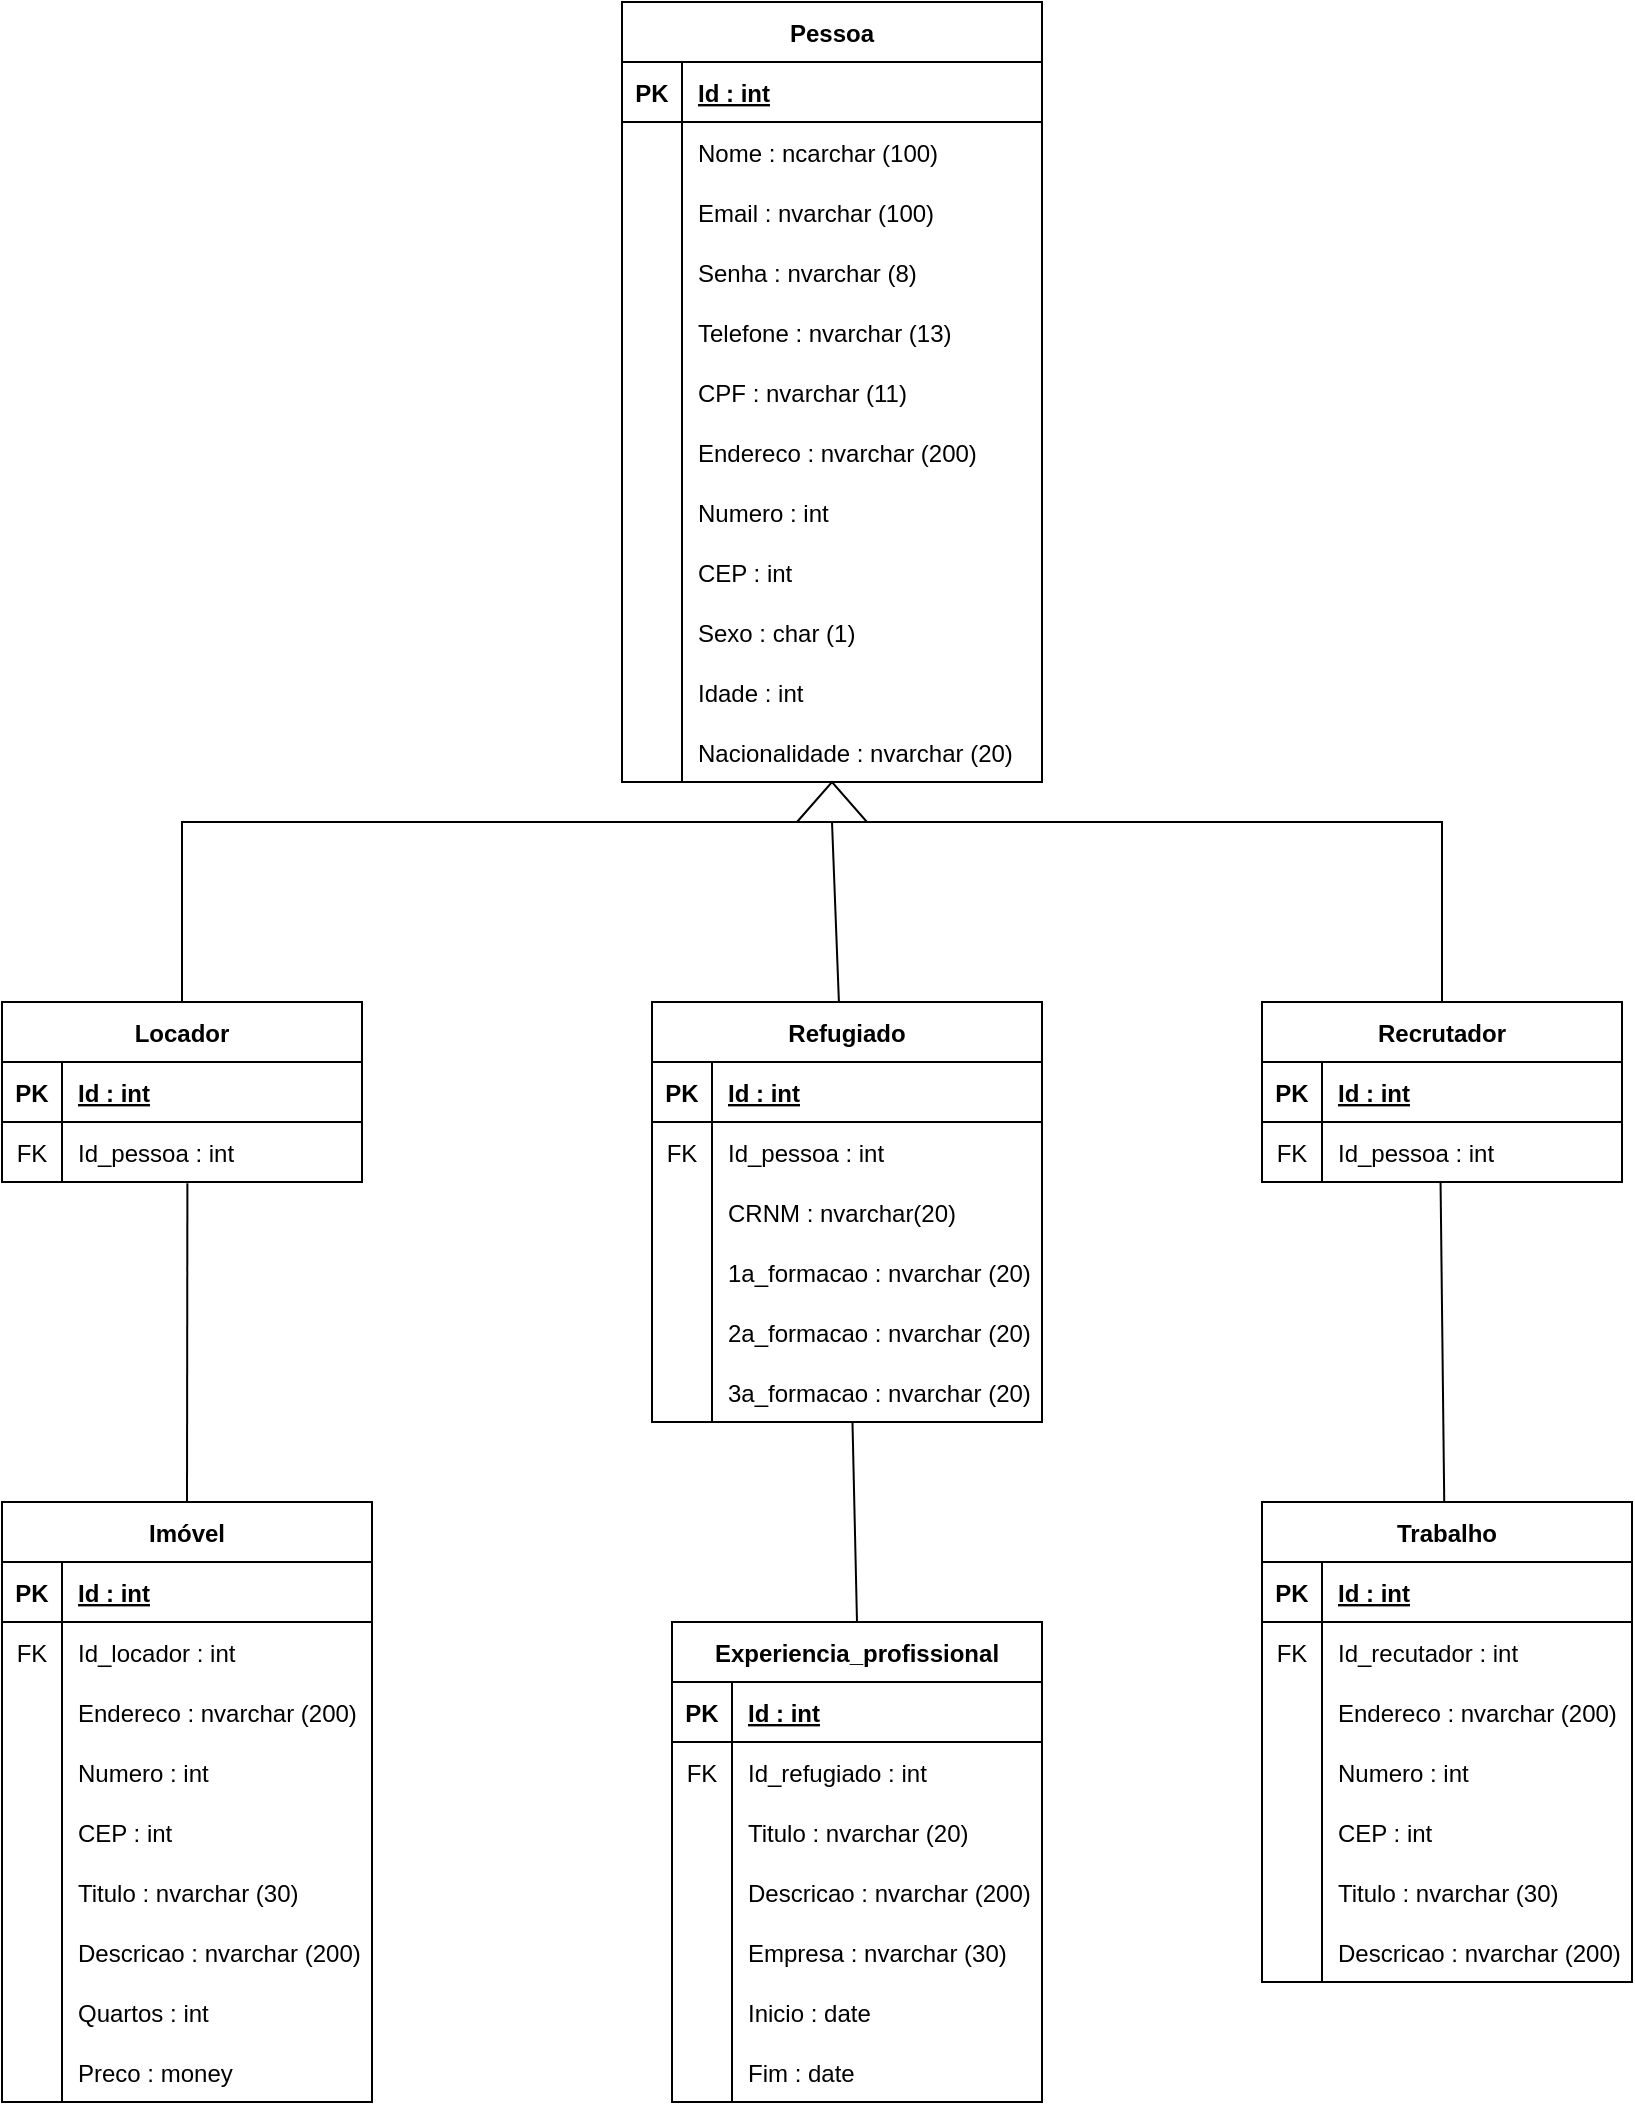 <mxfile version="16.1.0" type="device"><diagram id="6ja3_8jPi9rorqdOFqLu" name="Page-1"><mxGraphModel dx="2585" dy="1385" grid="1" gridSize="10" guides="1" tooltips="1" connect="1" arrows="1" fold="1" page="1" pageScale="1" pageWidth="827" pageHeight="1169" math="0" shadow="0"><root><mxCell id="0"/><mxCell id="1" parent="0"/><mxCell id="LcQDDERajKEorEQuHuJr-1" value="Pessoa" style="shape=table;startSize=30;container=1;collapsible=1;childLayout=tableLayout;fixedRows=1;rowLines=0;fontStyle=1;align=center;resizeLast=1;" parent="1" vertex="1"><mxGeometry x="320" y="30" width="210" height="390" as="geometry"/></mxCell><mxCell id="LcQDDERajKEorEQuHuJr-2" value="" style="shape=partialRectangle;collapsible=0;dropTarget=0;pointerEvents=0;fillColor=none;top=0;left=0;bottom=1;right=0;points=[[0,0.5],[1,0.5]];portConstraint=eastwest;" parent="LcQDDERajKEorEQuHuJr-1" vertex="1"><mxGeometry y="30" width="210" height="30" as="geometry"/></mxCell><mxCell id="LcQDDERajKEorEQuHuJr-3" value="PK" style="shape=partialRectangle;connectable=0;fillColor=none;top=0;left=0;bottom=0;right=0;fontStyle=1;overflow=hidden;" parent="LcQDDERajKEorEQuHuJr-2" vertex="1"><mxGeometry width="30" height="30" as="geometry"><mxRectangle width="30" height="30" as="alternateBounds"/></mxGeometry></mxCell><mxCell id="LcQDDERajKEorEQuHuJr-4" value="Id : int" style="shape=partialRectangle;connectable=0;fillColor=none;top=0;left=0;bottom=0;right=0;align=left;spacingLeft=6;fontStyle=5;overflow=hidden;" parent="LcQDDERajKEorEQuHuJr-2" vertex="1"><mxGeometry x="30" width="180" height="30" as="geometry"><mxRectangle width="180" height="30" as="alternateBounds"/></mxGeometry></mxCell><mxCell id="LcQDDERajKEorEQuHuJr-5" value="" style="shape=partialRectangle;collapsible=0;dropTarget=0;pointerEvents=0;fillColor=none;top=0;left=0;bottom=0;right=0;points=[[0,0.5],[1,0.5]];portConstraint=eastwest;" parent="LcQDDERajKEorEQuHuJr-1" vertex="1"><mxGeometry y="60" width="210" height="30" as="geometry"/></mxCell><mxCell id="LcQDDERajKEorEQuHuJr-6" value="" style="shape=partialRectangle;connectable=0;fillColor=none;top=0;left=0;bottom=0;right=0;editable=1;overflow=hidden;" parent="LcQDDERajKEorEQuHuJr-5" vertex="1"><mxGeometry width="30" height="30" as="geometry"><mxRectangle width="30" height="30" as="alternateBounds"/></mxGeometry></mxCell><mxCell id="LcQDDERajKEorEQuHuJr-7" value="Nome : ncarchar (100)" style="shape=partialRectangle;connectable=0;fillColor=none;top=0;left=0;bottom=0;right=0;align=left;spacingLeft=6;overflow=hidden;" parent="LcQDDERajKEorEQuHuJr-5" vertex="1"><mxGeometry x="30" width="180" height="30" as="geometry"><mxRectangle width="180" height="30" as="alternateBounds"/></mxGeometry></mxCell><mxCell id="LcQDDERajKEorEQuHuJr-8" value="" style="shape=partialRectangle;collapsible=0;dropTarget=0;pointerEvents=0;fillColor=none;top=0;left=0;bottom=0;right=0;points=[[0,0.5],[1,0.5]];portConstraint=eastwest;" parent="LcQDDERajKEorEQuHuJr-1" vertex="1"><mxGeometry y="90" width="210" height="30" as="geometry"/></mxCell><mxCell id="LcQDDERajKEorEQuHuJr-9" value="" style="shape=partialRectangle;connectable=0;fillColor=none;top=0;left=0;bottom=0;right=0;editable=1;overflow=hidden;" parent="LcQDDERajKEorEQuHuJr-8" vertex="1"><mxGeometry width="30" height="30" as="geometry"><mxRectangle width="30" height="30" as="alternateBounds"/></mxGeometry></mxCell><mxCell id="LcQDDERajKEorEQuHuJr-10" value="Email : nvarchar (100)" style="shape=partialRectangle;connectable=0;fillColor=none;top=0;left=0;bottom=0;right=0;align=left;spacingLeft=6;overflow=hidden;" parent="LcQDDERajKEorEQuHuJr-8" vertex="1"><mxGeometry x="30" width="180" height="30" as="geometry"><mxRectangle width="180" height="30" as="alternateBounds"/></mxGeometry></mxCell><mxCell id="LcQDDERajKEorEQuHuJr-36" style="shape=partialRectangle;collapsible=0;dropTarget=0;pointerEvents=0;fillColor=none;top=0;left=0;bottom=0;right=0;points=[[0,0.5],[1,0.5]];portConstraint=eastwest;" parent="LcQDDERajKEorEQuHuJr-1" vertex="1"><mxGeometry y="120" width="210" height="30" as="geometry"/></mxCell><mxCell id="LcQDDERajKEorEQuHuJr-37" style="shape=partialRectangle;connectable=0;fillColor=none;top=0;left=0;bottom=0;right=0;editable=1;overflow=hidden;" parent="LcQDDERajKEorEQuHuJr-36" vertex="1"><mxGeometry width="30" height="30" as="geometry"><mxRectangle width="30" height="30" as="alternateBounds"/></mxGeometry></mxCell><mxCell id="LcQDDERajKEorEQuHuJr-38" value="Senha : nvarchar (8)" style="shape=partialRectangle;connectable=0;fillColor=none;top=0;left=0;bottom=0;right=0;align=left;spacingLeft=6;overflow=hidden;" parent="LcQDDERajKEorEQuHuJr-36" vertex="1"><mxGeometry x="30" width="180" height="30" as="geometry"><mxRectangle width="180" height="30" as="alternateBounds"/></mxGeometry></mxCell><mxCell id="LcQDDERajKEorEQuHuJr-33" style="shape=partialRectangle;collapsible=0;dropTarget=0;pointerEvents=0;fillColor=none;top=0;left=0;bottom=0;right=0;points=[[0,0.5],[1,0.5]];portConstraint=eastwest;" parent="LcQDDERajKEorEQuHuJr-1" vertex="1"><mxGeometry y="150" width="210" height="30" as="geometry"/></mxCell><mxCell id="LcQDDERajKEorEQuHuJr-34" style="shape=partialRectangle;connectable=0;fillColor=none;top=0;left=0;bottom=0;right=0;editable=1;overflow=hidden;" parent="LcQDDERajKEorEQuHuJr-33" vertex="1"><mxGeometry width="30" height="30" as="geometry"><mxRectangle width="30" height="30" as="alternateBounds"/></mxGeometry></mxCell><mxCell id="LcQDDERajKEorEQuHuJr-35" value="Telefone : nvarchar (13)" style="shape=partialRectangle;connectable=0;fillColor=none;top=0;left=0;bottom=0;right=0;align=left;spacingLeft=6;overflow=hidden;" parent="LcQDDERajKEorEQuHuJr-33" vertex="1"><mxGeometry x="30" width="180" height="30" as="geometry"><mxRectangle width="180" height="30" as="alternateBounds"/></mxGeometry></mxCell><mxCell id="LcQDDERajKEorEQuHuJr-30" style="shape=partialRectangle;collapsible=0;dropTarget=0;pointerEvents=0;fillColor=none;top=0;left=0;bottom=0;right=0;points=[[0,0.5],[1,0.5]];portConstraint=eastwest;" parent="LcQDDERajKEorEQuHuJr-1" vertex="1"><mxGeometry y="180" width="210" height="30" as="geometry"/></mxCell><mxCell id="LcQDDERajKEorEQuHuJr-31" style="shape=partialRectangle;connectable=0;fillColor=none;top=0;left=0;bottom=0;right=0;editable=1;overflow=hidden;" parent="LcQDDERajKEorEQuHuJr-30" vertex="1"><mxGeometry width="30" height="30" as="geometry"><mxRectangle width="30" height="30" as="alternateBounds"/></mxGeometry></mxCell><mxCell id="LcQDDERajKEorEQuHuJr-32" value="CPF : nvarchar (11)" style="shape=partialRectangle;connectable=0;fillColor=none;top=0;left=0;bottom=0;right=0;align=left;spacingLeft=6;overflow=hidden;" parent="LcQDDERajKEorEQuHuJr-30" vertex="1"><mxGeometry x="30" width="180" height="30" as="geometry"><mxRectangle width="180" height="30" as="alternateBounds"/></mxGeometry></mxCell><mxCell id="LcQDDERajKEorEQuHuJr-27" style="shape=partialRectangle;collapsible=0;dropTarget=0;pointerEvents=0;fillColor=none;top=0;left=0;bottom=0;right=0;points=[[0,0.5],[1,0.5]];portConstraint=eastwest;" parent="LcQDDERajKEorEQuHuJr-1" vertex="1"><mxGeometry y="210" width="210" height="30" as="geometry"/></mxCell><mxCell id="LcQDDERajKEorEQuHuJr-28" style="shape=partialRectangle;connectable=0;fillColor=none;top=0;left=0;bottom=0;right=0;editable=1;overflow=hidden;" parent="LcQDDERajKEorEQuHuJr-27" vertex="1"><mxGeometry width="30" height="30" as="geometry"><mxRectangle width="30" height="30" as="alternateBounds"/></mxGeometry></mxCell><mxCell id="LcQDDERajKEorEQuHuJr-29" value="Endereco : nvarchar (200)" style="shape=partialRectangle;connectable=0;fillColor=none;top=0;left=0;bottom=0;right=0;align=left;spacingLeft=6;overflow=hidden;" parent="LcQDDERajKEorEQuHuJr-27" vertex="1"><mxGeometry x="30" width="180" height="30" as="geometry"><mxRectangle width="180" height="30" as="alternateBounds"/></mxGeometry></mxCell><mxCell id="LcQDDERajKEorEQuHuJr-24" style="shape=partialRectangle;collapsible=0;dropTarget=0;pointerEvents=0;fillColor=none;top=0;left=0;bottom=0;right=0;points=[[0,0.5],[1,0.5]];portConstraint=eastwest;" parent="LcQDDERajKEorEQuHuJr-1" vertex="1"><mxGeometry y="240" width="210" height="30" as="geometry"/></mxCell><mxCell id="LcQDDERajKEorEQuHuJr-25" style="shape=partialRectangle;connectable=0;fillColor=none;top=0;left=0;bottom=0;right=0;editable=1;overflow=hidden;" parent="LcQDDERajKEorEQuHuJr-24" vertex="1"><mxGeometry width="30" height="30" as="geometry"><mxRectangle width="30" height="30" as="alternateBounds"/></mxGeometry></mxCell><mxCell id="LcQDDERajKEorEQuHuJr-26" value="Numero : int" style="shape=partialRectangle;connectable=0;fillColor=none;top=0;left=0;bottom=0;right=0;align=left;spacingLeft=6;overflow=hidden;" parent="LcQDDERajKEorEQuHuJr-24" vertex="1"><mxGeometry x="30" width="180" height="30" as="geometry"><mxRectangle width="180" height="30" as="alternateBounds"/></mxGeometry></mxCell><mxCell id="LcQDDERajKEorEQuHuJr-21" style="shape=partialRectangle;collapsible=0;dropTarget=0;pointerEvents=0;fillColor=none;top=0;left=0;bottom=0;right=0;points=[[0,0.5],[1,0.5]];portConstraint=eastwest;" parent="LcQDDERajKEorEQuHuJr-1" vertex="1"><mxGeometry y="270" width="210" height="30" as="geometry"/></mxCell><mxCell id="LcQDDERajKEorEQuHuJr-22" style="shape=partialRectangle;connectable=0;fillColor=none;top=0;left=0;bottom=0;right=0;editable=1;overflow=hidden;" parent="LcQDDERajKEorEQuHuJr-21" vertex="1"><mxGeometry width="30" height="30" as="geometry"><mxRectangle width="30" height="30" as="alternateBounds"/></mxGeometry></mxCell><mxCell id="LcQDDERajKEorEQuHuJr-23" value="CEP : int" style="shape=partialRectangle;connectable=0;fillColor=none;top=0;left=0;bottom=0;right=0;align=left;spacingLeft=6;overflow=hidden;" parent="LcQDDERajKEorEQuHuJr-21" vertex="1"><mxGeometry x="30" width="180" height="30" as="geometry"><mxRectangle width="180" height="30" as="alternateBounds"/></mxGeometry></mxCell><mxCell id="LcQDDERajKEorEQuHuJr-18" style="shape=partialRectangle;collapsible=0;dropTarget=0;pointerEvents=0;fillColor=none;top=0;left=0;bottom=0;right=0;points=[[0,0.5],[1,0.5]];portConstraint=eastwest;" parent="LcQDDERajKEorEQuHuJr-1" vertex="1"><mxGeometry y="300" width="210" height="30" as="geometry"/></mxCell><mxCell id="LcQDDERajKEorEQuHuJr-19" style="shape=partialRectangle;connectable=0;fillColor=none;top=0;left=0;bottom=0;right=0;editable=1;overflow=hidden;" parent="LcQDDERajKEorEQuHuJr-18" vertex="1"><mxGeometry width="30" height="30" as="geometry"><mxRectangle width="30" height="30" as="alternateBounds"/></mxGeometry></mxCell><mxCell id="LcQDDERajKEorEQuHuJr-20" value="Sexo : char (1)" style="shape=partialRectangle;connectable=0;fillColor=none;top=0;left=0;bottom=0;right=0;align=left;spacingLeft=6;overflow=hidden;" parent="LcQDDERajKEorEQuHuJr-18" vertex="1"><mxGeometry x="30" width="180" height="30" as="geometry"><mxRectangle width="180" height="30" as="alternateBounds"/></mxGeometry></mxCell><mxCell id="LcQDDERajKEorEQuHuJr-15" style="shape=partialRectangle;collapsible=0;dropTarget=0;pointerEvents=0;fillColor=none;top=0;left=0;bottom=0;right=0;points=[[0,0.5],[1,0.5]];portConstraint=eastwest;" parent="LcQDDERajKEorEQuHuJr-1" vertex="1"><mxGeometry y="330" width="210" height="30" as="geometry"/></mxCell><mxCell id="LcQDDERajKEorEQuHuJr-16" style="shape=partialRectangle;connectable=0;fillColor=none;top=0;left=0;bottom=0;right=0;editable=1;overflow=hidden;" parent="LcQDDERajKEorEQuHuJr-15" vertex="1"><mxGeometry width="30" height="30" as="geometry"><mxRectangle width="30" height="30" as="alternateBounds"/></mxGeometry></mxCell><mxCell id="LcQDDERajKEorEQuHuJr-17" value="Idade : int" style="shape=partialRectangle;connectable=0;fillColor=none;top=0;left=0;bottom=0;right=0;align=left;spacingLeft=6;overflow=hidden;" parent="LcQDDERajKEorEQuHuJr-15" vertex="1"><mxGeometry x="30" width="180" height="30" as="geometry"><mxRectangle width="180" height="30" as="alternateBounds"/></mxGeometry></mxCell><mxCell id="LcQDDERajKEorEQuHuJr-11" value="" style="shape=partialRectangle;collapsible=0;dropTarget=0;pointerEvents=0;fillColor=none;top=0;left=0;bottom=0;right=0;points=[[0,0.5],[1,0.5]];portConstraint=eastwest;" parent="LcQDDERajKEorEQuHuJr-1" vertex="1"><mxGeometry y="360" width="210" height="30" as="geometry"/></mxCell><mxCell id="LcQDDERajKEorEQuHuJr-12" value="" style="shape=partialRectangle;connectable=0;fillColor=none;top=0;left=0;bottom=0;right=0;editable=1;overflow=hidden;" parent="LcQDDERajKEorEQuHuJr-11" vertex="1"><mxGeometry width="30" height="30" as="geometry"><mxRectangle width="30" height="30" as="alternateBounds"/></mxGeometry></mxCell><mxCell id="LcQDDERajKEorEQuHuJr-13" value="Nacionalidade : nvarchar (20)" style="shape=partialRectangle;connectable=0;fillColor=none;top=0;left=0;bottom=0;right=0;align=left;spacingLeft=6;overflow=hidden;" parent="LcQDDERajKEorEQuHuJr-11" vertex="1"><mxGeometry x="30" width="180" height="30" as="geometry"><mxRectangle width="180" height="30" as="alternateBounds"/></mxGeometry></mxCell><mxCell id="JOnHSxqGaXi4EdlFDzwM-1" value="Refugiado" style="shape=table;startSize=30;container=1;collapsible=1;childLayout=tableLayout;fixedRows=1;rowLines=0;fontStyle=1;align=center;resizeLast=1;" vertex="1" parent="1"><mxGeometry x="335" y="530" width="195" height="210" as="geometry"/></mxCell><mxCell id="JOnHSxqGaXi4EdlFDzwM-2" value="" style="shape=partialRectangle;collapsible=0;dropTarget=0;pointerEvents=0;fillColor=none;top=0;left=0;bottom=1;right=0;points=[[0,0.5],[1,0.5]];portConstraint=eastwest;" vertex="1" parent="JOnHSxqGaXi4EdlFDzwM-1"><mxGeometry y="30" width="195" height="30" as="geometry"/></mxCell><mxCell id="JOnHSxqGaXi4EdlFDzwM-3" value="PK" style="shape=partialRectangle;connectable=0;fillColor=none;top=0;left=0;bottom=0;right=0;fontStyle=1;overflow=hidden;" vertex="1" parent="JOnHSxqGaXi4EdlFDzwM-2"><mxGeometry width="30" height="30" as="geometry"><mxRectangle width="30" height="30" as="alternateBounds"/></mxGeometry></mxCell><mxCell id="JOnHSxqGaXi4EdlFDzwM-4" value="Id : int" style="shape=partialRectangle;connectable=0;fillColor=none;top=0;left=0;bottom=0;right=0;align=left;spacingLeft=6;fontStyle=5;overflow=hidden;" vertex="1" parent="JOnHSxqGaXi4EdlFDzwM-2"><mxGeometry x="30" width="165" height="30" as="geometry"><mxRectangle width="165" height="30" as="alternateBounds"/></mxGeometry></mxCell><mxCell id="JOnHSxqGaXi4EdlFDzwM-5" value="" style="shape=partialRectangle;collapsible=0;dropTarget=0;pointerEvents=0;fillColor=none;top=0;left=0;bottom=0;right=0;points=[[0,0.5],[1,0.5]];portConstraint=eastwest;" vertex="1" parent="JOnHSxqGaXi4EdlFDzwM-1"><mxGeometry y="60" width="195" height="30" as="geometry"/></mxCell><mxCell id="JOnHSxqGaXi4EdlFDzwM-6" value="FK" style="shape=partialRectangle;connectable=0;fillColor=none;top=0;left=0;bottom=0;right=0;editable=1;overflow=hidden;" vertex="1" parent="JOnHSxqGaXi4EdlFDzwM-5"><mxGeometry width="30" height="30" as="geometry"><mxRectangle width="30" height="30" as="alternateBounds"/></mxGeometry></mxCell><mxCell id="JOnHSxqGaXi4EdlFDzwM-7" value="Id_pessoa : int" style="shape=partialRectangle;connectable=0;fillColor=none;top=0;left=0;bottom=0;right=0;align=left;spacingLeft=6;overflow=hidden;" vertex="1" parent="JOnHSxqGaXi4EdlFDzwM-5"><mxGeometry x="30" width="165" height="30" as="geometry"><mxRectangle width="165" height="30" as="alternateBounds"/></mxGeometry></mxCell><mxCell id="JOnHSxqGaXi4EdlFDzwM-8" value="" style="shape=partialRectangle;collapsible=0;dropTarget=0;pointerEvents=0;fillColor=none;top=0;left=0;bottom=0;right=0;points=[[0,0.5],[1,0.5]];portConstraint=eastwest;" vertex="1" parent="JOnHSxqGaXi4EdlFDzwM-1"><mxGeometry y="90" width="195" height="30" as="geometry"/></mxCell><mxCell id="JOnHSxqGaXi4EdlFDzwM-9" value="" style="shape=partialRectangle;connectable=0;fillColor=none;top=0;left=0;bottom=0;right=0;editable=1;overflow=hidden;" vertex="1" parent="JOnHSxqGaXi4EdlFDzwM-8"><mxGeometry width="30" height="30" as="geometry"><mxRectangle width="30" height="30" as="alternateBounds"/></mxGeometry></mxCell><mxCell id="JOnHSxqGaXi4EdlFDzwM-10" value="CRNM : nvarchar(20)" style="shape=partialRectangle;connectable=0;fillColor=none;top=0;left=0;bottom=0;right=0;align=left;spacingLeft=6;overflow=hidden;" vertex="1" parent="JOnHSxqGaXi4EdlFDzwM-8"><mxGeometry x="30" width="165" height="30" as="geometry"><mxRectangle width="165" height="30" as="alternateBounds"/></mxGeometry></mxCell><mxCell id="JOnHSxqGaXi4EdlFDzwM-141" style="shape=partialRectangle;collapsible=0;dropTarget=0;pointerEvents=0;fillColor=none;top=0;left=0;bottom=0;right=0;points=[[0,0.5],[1,0.5]];portConstraint=eastwest;" vertex="1" parent="JOnHSxqGaXi4EdlFDzwM-1"><mxGeometry y="120" width="195" height="30" as="geometry"/></mxCell><mxCell id="JOnHSxqGaXi4EdlFDzwM-142" style="shape=partialRectangle;connectable=0;fillColor=none;top=0;left=0;bottom=0;right=0;editable=1;overflow=hidden;" vertex="1" parent="JOnHSxqGaXi4EdlFDzwM-141"><mxGeometry width="30" height="30" as="geometry"><mxRectangle width="30" height="30" as="alternateBounds"/></mxGeometry></mxCell><mxCell id="JOnHSxqGaXi4EdlFDzwM-143" value="1a_formacao : nvarchar (20)" style="shape=partialRectangle;connectable=0;fillColor=none;top=0;left=0;bottom=0;right=0;align=left;spacingLeft=6;overflow=hidden;" vertex="1" parent="JOnHSxqGaXi4EdlFDzwM-141"><mxGeometry x="30" width="165" height="30" as="geometry"><mxRectangle width="165" height="30" as="alternateBounds"/></mxGeometry></mxCell><mxCell id="JOnHSxqGaXi4EdlFDzwM-144" style="shape=partialRectangle;collapsible=0;dropTarget=0;pointerEvents=0;fillColor=none;top=0;left=0;bottom=0;right=0;points=[[0,0.5],[1,0.5]];portConstraint=eastwest;" vertex="1" parent="JOnHSxqGaXi4EdlFDzwM-1"><mxGeometry y="150" width="195" height="30" as="geometry"/></mxCell><mxCell id="JOnHSxqGaXi4EdlFDzwM-145" style="shape=partialRectangle;connectable=0;fillColor=none;top=0;left=0;bottom=0;right=0;editable=1;overflow=hidden;" vertex="1" parent="JOnHSxqGaXi4EdlFDzwM-144"><mxGeometry width="30" height="30" as="geometry"><mxRectangle width="30" height="30" as="alternateBounds"/></mxGeometry></mxCell><mxCell id="JOnHSxqGaXi4EdlFDzwM-146" value="2a_formacao : nvarchar (20)" style="shape=partialRectangle;connectable=0;fillColor=none;top=0;left=0;bottom=0;right=0;align=left;spacingLeft=6;overflow=hidden;" vertex="1" parent="JOnHSxqGaXi4EdlFDzwM-144"><mxGeometry x="30" width="165" height="30" as="geometry"><mxRectangle width="165" height="30" as="alternateBounds"/></mxGeometry></mxCell><mxCell id="JOnHSxqGaXi4EdlFDzwM-147" style="shape=partialRectangle;collapsible=0;dropTarget=0;pointerEvents=0;fillColor=none;top=0;left=0;bottom=0;right=0;points=[[0,0.5],[1,0.5]];portConstraint=eastwest;" vertex="1" parent="JOnHSxqGaXi4EdlFDzwM-1"><mxGeometry y="180" width="195" height="30" as="geometry"/></mxCell><mxCell id="JOnHSxqGaXi4EdlFDzwM-148" style="shape=partialRectangle;connectable=0;fillColor=none;top=0;left=0;bottom=0;right=0;editable=1;overflow=hidden;" vertex="1" parent="JOnHSxqGaXi4EdlFDzwM-147"><mxGeometry width="30" height="30" as="geometry"><mxRectangle width="30" height="30" as="alternateBounds"/></mxGeometry></mxCell><mxCell id="JOnHSxqGaXi4EdlFDzwM-149" value="3a_formacao : nvarchar (20)" style="shape=partialRectangle;connectable=0;fillColor=none;top=0;left=0;bottom=0;right=0;align=left;spacingLeft=6;overflow=hidden;" vertex="1" parent="JOnHSxqGaXi4EdlFDzwM-147"><mxGeometry x="30" width="165" height="30" as="geometry"><mxRectangle width="165" height="30" as="alternateBounds"/></mxGeometry></mxCell><mxCell id="JOnHSxqGaXi4EdlFDzwM-34" value="Locador" style="shape=table;startSize=30;container=1;collapsible=1;childLayout=tableLayout;fixedRows=1;rowLines=0;fontStyle=1;align=center;resizeLast=1;" vertex="1" parent="1"><mxGeometry x="10" y="530" width="180" height="90" as="geometry"/></mxCell><mxCell id="JOnHSxqGaXi4EdlFDzwM-35" value="" style="shape=partialRectangle;collapsible=0;dropTarget=0;pointerEvents=0;fillColor=none;top=0;left=0;bottom=1;right=0;points=[[0,0.5],[1,0.5]];portConstraint=eastwest;" vertex="1" parent="JOnHSxqGaXi4EdlFDzwM-34"><mxGeometry y="30" width="180" height="30" as="geometry"/></mxCell><mxCell id="JOnHSxqGaXi4EdlFDzwM-36" value="PK" style="shape=partialRectangle;connectable=0;fillColor=none;top=0;left=0;bottom=0;right=0;fontStyle=1;overflow=hidden;" vertex="1" parent="JOnHSxqGaXi4EdlFDzwM-35"><mxGeometry width="30" height="30" as="geometry"><mxRectangle width="30" height="30" as="alternateBounds"/></mxGeometry></mxCell><mxCell id="JOnHSxqGaXi4EdlFDzwM-37" value="Id : int" style="shape=partialRectangle;connectable=0;fillColor=none;top=0;left=0;bottom=0;right=0;align=left;spacingLeft=6;fontStyle=5;overflow=hidden;" vertex="1" parent="JOnHSxqGaXi4EdlFDzwM-35"><mxGeometry x="30" width="150" height="30" as="geometry"><mxRectangle width="150" height="30" as="alternateBounds"/></mxGeometry></mxCell><mxCell id="JOnHSxqGaXi4EdlFDzwM-38" value="" style="shape=partialRectangle;collapsible=0;dropTarget=0;pointerEvents=0;fillColor=none;top=0;left=0;bottom=0;right=0;points=[[0,0.5],[1,0.5]];portConstraint=eastwest;" vertex="1" parent="JOnHSxqGaXi4EdlFDzwM-34"><mxGeometry y="60" width="180" height="30" as="geometry"/></mxCell><mxCell id="JOnHSxqGaXi4EdlFDzwM-39" value="FK" style="shape=partialRectangle;connectable=0;fillColor=none;top=0;left=0;bottom=0;right=0;editable=1;overflow=hidden;" vertex="1" parent="JOnHSxqGaXi4EdlFDzwM-38"><mxGeometry width="30" height="30" as="geometry"><mxRectangle width="30" height="30" as="alternateBounds"/></mxGeometry></mxCell><mxCell id="JOnHSxqGaXi4EdlFDzwM-40" value="Id_pessoa : int" style="shape=partialRectangle;connectable=0;fillColor=none;top=0;left=0;bottom=0;right=0;align=left;spacingLeft=6;overflow=hidden;" vertex="1" parent="JOnHSxqGaXi4EdlFDzwM-38"><mxGeometry x="30" width="150" height="30" as="geometry"><mxRectangle width="150" height="30" as="alternateBounds"/></mxGeometry></mxCell><mxCell id="JOnHSxqGaXi4EdlFDzwM-44" value="Recrutador" style="shape=table;startSize=30;container=1;collapsible=1;childLayout=tableLayout;fixedRows=1;rowLines=0;fontStyle=1;align=center;resizeLast=1;" vertex="1" parent="1"><mxGeometry x="640" y="530" width="180" height="90" as="geometry"/></mxCell><mxCell id="JOnHSxqGaXi4EdlFDzwM-45" value="" style="shape=partialRectangle;collapsible=0;dropTarget=0;pointerEvents=0;fillColor=none;top=0;left=0;bottom=1;right=0;points=[[0,0.5],[1,0.5]];portConstraint=eastwest;" vertex="1" parent="JOnHSxqGaXi4EdlFDzwM-44"><mxGeometry y="30" width="180" height="30" as="geometry"/></mxCell><mxCell id="JOnHSxqGaXi4EdlFDzwM-46" value="PK" style="shape=partialRectangle;connectable=0;fillColor=none;top=0;left=0;bottom=0;right=0;fontStyle=1;overflow=hidden;" vertex="1" parent="JOnHSxqGaXi4EdlFDzwM-45"><mxGeometry width="30" height="30" as="geometry"><mxRectangle width="30" height="30" as="alternateBounds"/></mxGeometry></mxCell><mxCell id="JOnHSxqGaXi4EdlFDzwM-47" value="Id : int" style="shape=partialRectangle;connectable=0;fillColor=none;top=0;left=0;bottom=0;right=0;align=left;spacingLeft=6;fontStyle=5;overflow=hidden;" vertex="1" parent="JOnHSxqGaXi4EdlFDzwM-45"><mxGeometry x="30" width="150" height="30" as="geometry"><mxRectangle width="150" height="30" as="alternateBounds"/></mxGeometry></mxCell><mxCell id="JOnHSxqGaXi4EdlFDzwM-48" value="" style="shape=partialRectangle;collapsible=0;dropTarget=0;pointerEvents=0;fillColor=none;top=0;left=0;bottom=0;right=0;points=[[0,0.5],[1,0.5]];portConstraint=eastwest;" vertex="1" parent="JOnHSxqGaXi4EdlFDzwM-44"><mxGeometry y="60" width="180" height="30" as="geometry"/></mxCell><mxCell id="JOnHSxqGaXi4EdlFDzwM-49" value="FK" style="shape=partialRectangle;connectable=0;fillColor=none;top=0;left=0;bottom=0;right=0;editable=1;overflow=hidden;" vertex="1" parent="JOnHSxqGaXi4EdlFDzwM-48"><mxGeometry width="30" height="30" as="geometry"><mxRectangle width="30" height="30" as="alternateBounds"/></mxGeometry></mxCell><mxCell id="JOnHSxqGaXi4EdlFDzwM-50" value="Id_pessoa : int" style="shape=partialRectangle;connectable=0;fillColor=none;top=0;left=0;bottom=0;right=0;align=left;spacingLeft=6;overflow=hidden;" vertex="1" parent="JOnHSxqGaXi4EdlFDzwM-48"><mxGeometry x="30" width="150" height="30" as="geometry"><mxRectangle width="150" height="30" as="alternateBounds"/></mxGeometry></mxCell><mxCell id="JOnHSxqGaXi4EdlFDzwM-54" value="Trabalho" style="shape=table;startSize=30;container=1;collapsible=1;childLayout=tableLayout;fixedRows=1;rowLines=0;fontStyle=1;align=center;resizeLast=1;" vertex="1" parent="1"><mxGeometry x="640" y="780" width="185" height="240" as="geometry"/></mxCell><mxCell id="JOnHSxqGaXi4EdlFDzwM-55" value="" style="shape=partialRectangle;collapsible=0;dropTarget=0;pointerEvents=0;fillColor=none;top=0;left=0;bottom=1;right=0;points=[[0,0.5],[1,0.5]];portConstraint=eastwest;" vertex="1" parent="JOnHSxqGaXi4EdlFDzwM-54"><mxGeometry y="30" width="185" height="30" as="geometry"/></mxCell><mxCell id="JOnHSxqGaXi4EdlFDzwM-56" value="PK" style="shape=partialRectangle;connectable=0;fillColor=none;top=0;left=0;bottom=0;right=0;fontStyle=1;overflow=hidden;" vertex="1" parent="JOnHSxqGaXi4EdlFDzwM-55"><mxGeometry width="30" height="30" as="geometry"><mxRectangle width="30" height="30" as="alternateBounds"/></mxGeometry></mxCell><mxCell id="JOnHSxqGaXi4EdlFDzwM-57" value="Id : int" style="shape=partialRectangle;connectable=0;fillColor=none;top=0;left=0;bottom=0;right=0;align=left;spacingLeft=6;fontStyle=5;overflow=hidden;" vertex="1" parent="JOnHSxqGaXi4EdlFDzwM-55"><mxGeometry x="30" width="155" height="30" as="geometry"><mxRectangle width="155" height="30" as="alternateBounds"/></mxGeometry></mxCell><mxCell id="JOnHSxqGaXi4EdlFDzwM-58" value="" style="shape=partialRectangle;collapsible=0;dropTarget=0;pointerEvents=0;fillColor=none;top=0;left=0;bottom=0;right=0;points=[[0,0.5],[1,0.5]];portConstraint=eastwest;" vertex="1" parent="JOnHSxqGaXi4EdlFDzwM-54"><mxGeometry y="60" width="185" height="30" as="geometry"/></mxCell><mxCell id="JOnHSxqGaXi4EdlFDzwM-59" value="FK" style="shape=partialRectangle;connectable=0;fillColor=none;top=0;left=0;bottom=0;right=0;editable=1;overflow=hidden;" vertex="1" parent="JOnHSxqGaXi4EdlFDzwM-58"><mxGeometry width="30" height="30" as="geometry"><mxRectangle width="30" height="30" as="alternateBounds"/></mxGeometry></mxCell><mxCell id="JOnHSxqGaXi4EdlFDzwM-60" value="Id_recutador : int" style="shape=partialRectangle;connectable=0;fillColor=none;top=0;left=0;bottom=0;right=0;align=left;spacingLeft=6;overflow=hidden;" vertex="1" parent="JOnHSxqGaXi4EdlFDzwM-58"><mxGeometry x="30" width="155" height="30" as="geometry"><mxRectangle width="155" height="30" as="alternateBounds"/></mxGeometry></mxCell><mxCell id="JOnHSxqGaXi4EdlFDzwM-61" value="" style="shape=partialRectangle;collapsible=0;dropTarget=0;pointerEvents=0;fillColor=none;top=0;left=0;bottom=0;right=0;points=[[0,0.5],[1,0.5]];portConstraint=eastwest;" vertex="1" parent="JOnHSxqGaXi4EdlFDzwM-54"><mxGeometry y="90" width="185" height="30" as="geometry"/></mxCell><mxCell id="JOnHSxqGaXi4EdlFDzwM-62" value="" style="shape=partialRectangle;connectable=0;fillColor=none;top=0;left=0;bottom=0;right=0;editable=1;overflow=hidden;" vertex="1" parent="JOnHSxqGaXi4EdlFDzwM-61"><mxGeometry width="30" height="30" as="geometry"><mxRectangle width="30" height="30" as="alternateBounds"/></mxGeometry></mxCell><mxCell id="JOnHSxqGaXi4EdlFDzwM-63" value="Endereco : nvarchar (200) " style="shape=partialRectangle;connectable=0;fillColor=none;top=0;left=0;bottom=0;right=0;align=left;spacingLeft=6;overflow=hidden;" vertex="1" parent="JOnHSxqGaXi4EdlFDzwM-61"><mxGeometry x="30" width="155" height="30" as="geometry"><mxRectangle width="155" height="30" as="alternateBounds"/></mxGeometry></mxCell><mxCell id="JOnHSxqGaXi4EdlFDzwM-64" style="shape=partialRectangle;collapsible=0;dropTarget=0;pointerEvents=0;fillColor=none;top=0;left=0;bottom=0;right=0;points=[[0,0.5],[1,0.5]];portConstraint=eastwest;" vertex="1" parent="JOnHSxqGaXi4EdlFDzwM-54"><mxGeometry y="120" width="185" height="30" as="geometry"/></mxCell><mxCell id="JOnHSxqGaXi4EdlFDzwM-65" style="shape=partialRectangle;connectable=0;fillColor=none;top=0;left=0;bottom=0;right=0;editable=1;overflow=hidden;" vertex="1" parent="JOnHSxqGaXi4EdlFDzwM-64"><mxGeometry width="30" height="30" as="geometry"><mxRectangle width="30" height="30" as="alternateBounds"/></mxGeometry></mxCell><mxCell id="JOnHSxqGaXi4EdlFDzwM-66" value="Numero : int" style="shape=partialRectangle;connectable=0;fillColor=none;top=0;left=0;bottom=0;right=0;align=left;spacingLeft=6;overflow=hidden;" vertex="1" parent="JOnHSxqGaXi4EdlFDzwM-64"><mxGeometry x="30" width="155" height="30" as="geometry"><mxRectangle width="155" height="30" as="alternateBounds"/></mxGeometry></mxCell><mxCell id="JOnHSxqGaXi4EdlFDzwM-67" style="shape=partialRectangle;collapsible=0;dropTarget=0;pointerEvents=0;fillColor=none;top=0;left=0;bottom=0;right=0;points=[[0,0.5],[1,0.5]];portConstraint=eastwest;" vertex="1" parent="JOnHSxqGaXi4EdlFDzwM-54"><mxGeometry y="150" width="185" height="30" as="geometry"/></mxCell><mxCell id="JOnHSxqGaXi4EdlFDzwM-68" style="shape=partialRectangle;connectable=0;fillColor=none;top=0;left=0;bottom=0;right=0;editable=1;overflow=hidden;" vertex="1" parent="JOnHSxqGaXi4EdlFDzwM-67"><mxGeometry width="30" height="30" as="geometry"><mxRectangle width="30" height="30" as="alternateBounds"/></mxGeometry></mxCell><mxCell id="JOnHSxqGaXi4EdlFDzwM-69" value="CEP : int" style="shape=partialRectangle;connectable=0;fillColor=none;top=0;left=0;bottom=0;right=0;align=left;spacingLeft=6;overflow=hidden;" vertex="1" parent="JOnHSxqGaXi4EdlFDzwM-67"><mxGeometry x="30" width="155" height="30" as="geometry"><mxRectangle width="155" height="30" as="alternateBounds"/></mxGeometry></mxCell><mxCell id="JOnHSxqGaXi4EdlFDzwM-70" style="shape=partialRectangle;collapsible=0;dropTarget=0;pointerEvents=0;fillColor=none;top=0;left=0;bottom=0;right=0;points=[[0,0.5],[1,0.5]];portConstraint=eastwest;" vertex="1" parent="JOnHSxqGaXi4EdlFDzwM-54"><mxGeometry y="180" width="185" height="30" as="geometry"/></mxCell><mxCell id="JOnHSxqGaXi4EdlFDzwM-71" style="shape=partialRectangle;connectable=0;fillColor=none;top=0;left=0;bottom=0;right=0;editable=1;overflow=hidden;" vertex="1" parent="JOnHSxqGaXi4EdlFDzwM-70"><mxGeometry width="30" height="30" as="geometry"><mxRectangle width="30" height="30" as="alternateBounds"/></mxGeometry></mxCell><mxCell id="JOnHSxqGaXi4EdlFDzwM-72" value="Titulo : nvarchar (30)" style="shape=partialRectangle;connectable=0;fillColor=none;top=0;left=0;bottom=0;right=0;align=left;spacingLeft=6;overflow=hidden;" vertex="1" parent="JOnHSxqGaXi4EdlFDzwM-70"><mxGeometry x="30" width="155" height="30" as="geometry"><mxRectangle width="155" height="30" as="alternateBounds"/></mxGeometry></mxCell><mxCell id="JOnHSxqGaXi4EdlFDzwM-76" style="shape=partialRectangle;collapsible=0;dropTarget=0;pointerEvents=0;fillColor=none;top=0;left=0;bottom=0;right=0;points=[[0,0.5],[1,0.5]];portConstraint=eastwest;" vertex="1" parent="JOnHSxqGaXi4EdlFDzwM-54"><mxGeometry y="210" width="185" height="30" as="geometry"/></mxCell><mxCell id="JOnHSxqGaXi4EdlFDzwM-77" style="shape=partialRectangle;connectable=0;fillColor=none;top=0;left=0;bottom=0;right=0;editable=1;overflow=hidden;" vertex="1" parent="JOnHSxqGaXi4EdlFDzwM-76"><mxGeometry width="30" height="30" as="geometry"><mxRectangle width="30" height="30" as="alternateBounds"/></mxGeometry></mxCell><mxCell id="JOnHSxqGaXi4EdlFDzwM-78" value="Descricao : nvarchar (200)" style="shape=partialRectangle;connectable=0;fillColor=none;top=0;left=0;bottom=0;right=0;align=left;spacingLeft=6;overflow=hidden;" vertex="1" parent="JOnHSxqGaXi4EdlFDzwM-76"><mxGeometry x="30" width="155" height="30" as="geometry"><mxRectangle width="155" height="30" as="alternateBounds"/></mxGeometry></mxCell><mxCell id="JOnHSxqGaXi4EdlFDzwM-79" value="" style="verticalLabelPosition=bottom;verticalAlign=top;html=1;shape=mxgraph.basic.acute_triangle;dx=0.5;" vertex="1" parent="1"><mxGeometry x="407.5" y="420" width="35" height="20" as="geometry"/></mxCell><mxCell id="JOnHSxqGaXi4EdlFDzwM-83" value="Imóvel" style="shape=table;startSize=30;container=1;collapsible=1;childLayout=tableLayout;fixedRows=1;rowLines=0;fontStyle=1;align=center;resizeLast=1;" vertex="1" parent="1"><mxGeometry x="10" y="780" width="185" height="300" as="geometry"/></mxCell><mxCell id="JOnHSxqGaXi4EdlFDzwM-84" value="" style="shape=partialRectangle;collapsible=0;dropTarget=0;pointerEvents=0;fillColor=none;top=0;left=0;bottom=1;right=0;points=[[0,0.5],[1,0.5]];portConstraint=eastwest;" vertex="1" parent="JOnHSxqGaXi4EdlFDzwM-83"><mxGeometry y="30" width="185" height="30" as="geometry"/></mxCell><mxCell id="JOnHSxqGaXi4EdlFDzwM-85" value="PK" style="shape=partialRectangle;connectable=0;fillColor=none;top=0;left=0;bottom=0;right=0;fontStyle=1;overflow=hidden;" vertex="1" parent="JOnHSxqGaXi4EdlFDzwM-84"><mxGeometry width="30" height="30" as="geometry"><mxRectangle width="30" height="30" as="alternateBounds"/></mxGeometry></mxCell><mxCell id="JOnHSxqGaXi4EdlFDzwM-86" value="Id : int" style="shape=partialRectangle;connectable=0;fillColor=none;top=0;left=0;bottom=0;right=0;align=left;spacingLeft=6;fontStyle=5;overflow=hidden;" vertex="1" parent="JOnHSxqGaXi4EdlFDzwM-84"><mxGeometry x="30" width="155" height="30" as="geometry"><mxRectangle width="155" height="30" as="alternateBounds"/></mxGeometry></mxCell><mxCell id="JOnHSxqGaXi4EdlFDzwM-87" value="" style="shape=partialRectangle;collapsible=0;dropTarget=0;pointerEvents=0;fillColor=none;top=0;left=0;bottom=0;right=0;points=[[0,0.5],[1,0.5]];portConstraint=eastwest;" vertex="1" parent="JOnHSxqGaXi4EdlFDzwM-83"><mxGeometry y="60" width="185" height="30" as="geometry"/></mxCell><mxCell id="JOnHSxqGaXi4EdlFDzwM-88" value="FK" style="shape=partialRectangle;connectable=0;fillColor=none;top=0;left=0;bottom=0;right=0;editable=1;overflow=hidden;" vertex="1" parent="JOnHSxqGaXi4EdlFDzwM-87"><mxGeometry width="30" height="30" as="geometry"><mxRectangle width="30" height="30" as="alternateBounds"/></mxGeometry></mxCell><mxCell id="JOnHSxqGaXi4EdlFDzwM-89" value="Id_locador : int" style="shape=partialRectangle;connectable=0;fillColor=none;top=0;left=0;bottom=0;right=0;align=left;spacingLeft=6;overflow=hidden;" vertex="1" parent="JOnHSxqGaXi4EdlFDzwM-87"><mxGeometry x="30" width="155" height="30" as="geometry"><mxRectangle width="155" height="30" as="alternateBounds"/></mxGeometry></mxCell><mxCell id="JOnHSxqGaXi4EdlFDzwM-90" value="" style="shape=partialRectangle;collapsible=0;dropTarget=0;pointerEvents=0;fillColor=none;top=0;left=0;bottom=0;right=0;points=[[0,0.5],[1,0.5]];portConstraint=eastwest;" vertex="1" parent="JOnHSxqGaXi4EdlFDzwM-83"><mxGeometry y="90" width="185" height="30" as="geometry"/></mxCell><mxCell id="JOnHSxqGaXi4EdlFDzwM-91" value="" style="shape=partialRectangle;connectable=0;fillColor=none;top=0;left=0;bottom=0;right=0;editable=1;overflow=hidden;" vertex="1" parent="JOnHSxqGaXi4EdlFDzwM-90"><mxGeometry width="30" height="30" as="geometry"><mxRectangle width="30" height="30" as="alternateBounds"/></mxGeometry></mxCell><mxCell id="JOnHSxqGaXi4EdlFDzwM-92" value="Endereco : nvarchar (200) " style="shape=partialRectangle;connectable=0;fillColor=none;top=0;left=0;bottom=0;right=0;align=left;spacingLeft=6;overflow=hidden;" vertex="1" parent="JOnHSxqGaXi4EdlFDzwM-90"><mxGeometry x="30" width="155" height="30" as="geometry"><mxRectangle width="155" height="30" as="alternateBounds"/></mxGeometry></mxCell><mxCell id="JOnHSxqGaXi4EdlFDzwM-93" style="shape=partialRectangle;collapsible=0;dropTarget=0;pointerEvents=0;fillColor=none;top=0;left=0;bottom=0;right=0;points=[[0,0.5],[1,0.5]];portConstraint=eastwest;" vertex="1" parent="JOnHSxqGaXi4EdlFDzwM-83"><mxGeometry y="120" width="185" height="30" as="geometry"/></mxCell><mxCell id="JOnHSxqGaXi4EdlFDzwM-94" style="shape=partialRectangle;connectable=0;fillColor=none;top=0;left=0;bottom=0;right=0;editable=1;overflow=hidden;" vertex="1" parent="JOnHSxqGaXi4EdlFDzwM-93"><mxGeometry width="30" height="30" as="geometry"><mxRectangle width="30" height="30" as="alternateBounds"/></mxGeometry></mxCell><mxCell id="JOnHSxqGaXi4EdlFDzwM-95" value="Numero : int" style="shape=partialRectangle;connectable=0;fillColor=none;top=0;left=0;bottom=0;right=0;align=left;spacingLeft=6;overflow=hidden;" vertex="1" parent="JOnHSxqGaXi4EdlFDzwM-93"><mxGeometry x="30" width="155" height="30" as="geometry"><mxRectangle width="155" height="30" as="alternateBounds"/></mxGeometry></mxCell><mxCell id="JOnHSxqGaXi4EdlFDzwM-96" style="shape=partialRectangle;collapsible=0;dropTarget=0;pointerEvents=0;fillColor=none;top=0;left=0;bottom=0;right=0;points=[[0,0.5],[1,0.5]];portConstraint=eastwest;" vertex="1" parent="JOnHSxqGaXi4EdlFDzwM-83"><mxGeometry y="150" width="185" height="30" as="geometry"/></mxCell><mxCell id="JOnHSxqGaXi4EdlFDzwM-97" style="shape=partialRectangle;connectable=0;fillColor=none;top=0;left=0;bottom=0;right=0;editable=1;overflow=hidden;" vertex="1" parent="JOnHSxqGaXi4EdlFDzwM-96"><mxGeometry width="30" height="30" as="geometry"><mxRectangle width="30" height="30" as="alternateBounds"/></mxGeometry></mxCell><mxCell id="JOnHSxqGaXi4EdlFDzwM-98" value="CEP : int" style="shape=partialRectangle;connectable=0;fillColor=none;top=0;left=0;bottom=0;right=0;align=left;spacingLeft=6;overflow=hidden;" vertex="1" parent="JOnHSxqGaXi4EdlFDzwM-96"><mxGeometry x="30" width="155" height="30" as="geometry"><mxRectangle width="155" height="30" as="alternateBounds"/></mxGeometry></mxCell><mxCell id="JOnHSxqGaXi4EdlFDzwM-99" style="shape=partialRectangle;collapsible=0;dropTarget=0;pointerEvents=0;fillColor=none;top=0;left=0;bottom=0;right=0;points=[[0,0.5],[1,0.5]];portConstraint=eastwest;" vertex="1" parent="JOnHSxqGaXi4EdlFDzwM-83"><mxGeometry y="180" width="185" height="30" as="geometry"/></mxCell><mxCell id="JOnHSxqGaXi4EdlFDzwM-100" style="shape=partialRectangle;connectable=0;fillColor=none;top=0;left=0;bottom=0;right=0;editable=1;overflow=hidden;" vertex="1" parent="JOnHSxqGaXi4EdlFDzwM-99"><mxGeometry width="30" height="30" as="geometry"><mxRectangle width="30" height="30" as="alternateBounds"/></mxGeometry></mxCell><mxCell id="JOnHSxqGaXi4EdlFDzwM-101" value="Titulo : nvarchar (30)" style="shape=partialRectangle;connectable=0;fillColor=none;top=0;left=0;bottom=0;right=0;align=left;spacingLeft=6;overflow=hidden;" vertex="1" parent="JOnHSxqGaXi4EdlFDzwM-99"><mxGeometry x="30" width="155" height="30" as="geometry"><mxRectangle width="155" height="30" as="alternateBounds"/></mxGeometry></mxCell><mxCell id="JOnHSxqGaXi4EdlFDzwM-102" style="shape=partialRectangle;collapsible=0;dropTarget=0;pointerEvents=0;fillColor=none;top=0;left=0;bottom=0;right=0;points=[[0,0.5],[1,0.5]];portConstraint=eastwest;" vertex="1" parent="JOnHSxqGaXi4EdlFDzwM-83"><mxGeometry y="210" width="185" height="30" as="geometry"/></mxCell><mxCell id="JOnHSxqGaXi4EdlFDzwM-103" style="shape=partialRectangle;connectable=0;fillColor=none;top=0;left=0;bottom=0;right=0;editable=1;overflow=hidden;" vertex="1" parent="JOnHSxqGaXi4EdlFDzwM-102"><mxGeometry width="30" height="30" as="geometry"><mxRectangle width="30" height="30" as="alternateBounds"/></mxGeometry></mxCell><mxCell id="JOnHSxqGaXi4EdlFDzwM-104" value="Descricao : nvarchar (200)" style="shape=partialRectangle;connectable=0;fillColor=none;top=0;left=0;bottom=0;right=0;align=left;spacingLeft=6;overflow=hidden;" vertex="1" parent="JOnHSxqGaXi4EdlFDzwM-102"><mxGeometry x="30" width="155" height="30" as="geometry"><mxRectangle width="155" height="30" as="alternateBounds"/></mxGeometry></mxCell><mxCell id="JOnHSxqGaXi4EdlFDzwM-108" style="shape=partialRectangle;collapsible=0;dropTarget=0;pointerEvents=0;fillColor=none;top=0;left=0;bottom=0;right=0;points=[[0,0.5],[1,0.5]];portConstraint=eastwest;" vertex="1" parent="JOnHSxqGaXi4EdlFDzwM-83"><mxGeometry y="240" width="185" height="30" as="geometry"/></mxCell><mxCell id="JOnHSxqGaXi4EdlFDzwM-109" style="shape=partialRectangle;connectable=0;fillColor=none;top=0;left=0;bottom=0;right=0;editable=1;overflow=hidden;" vertex="1" parent="JOnHSxqGaXi4EdlFDzwM-108"><mxGeometry width="30" height="30" as="geometry"><mxRectangle width="30" height="30" as="alternateBounds"/></mxGeometry></mxCell><mxCell id="JOnHSxqGaXi4EdlFDzwM-110" value="Quartos : int" style="shape=partialRectangle;connectable=0;fillColor=none;top=0;left=0;bottom=0;right=0;align=left;spacingLeft=6;overflow=hidden;" vertex="1" parent="JOnHSxqGaXi4EdlFDzwM-108"><mxGeometry x="30" width="155" height="30" as="geometry"><mxRectangle width="155" height="30" as="alternateBounds"/></mxGeometry></mxCell><mxCell id="JOnHSxqGaXi4EdlFDzwM-105" style="shape=partialRectangle;collapsible=0;dropTarget=0;pointerEvents=0;fillColor=none;top=0;left=0;bottom=0;right=0;points=[[0,0.5],[1,0.5]];portConstraint=eastwest;" vertex="1" parent="JOnHSxqGaXi4EdlFDzwM-83"><mxGeometry y="270" width="185" height="30" as="geometry"/></mxCell><mxCell id="JOnHSxqGaXi4EdlFDzwM-106" style="shape=partialRectangle;connectable=0;fillColor=none;top=0;left=0;bottom=0;right=0;editable=1;overflow=hidden;" vertex="1" parent="JOnHSxqGaXi4EdlFDzwM-105"><mxGeometry width="30" height="30" as="geometry"><mxRectangle width="30" height="30" as="alternateBounds"/></mxGeometry></mxCell><mxCell id="JOnHSxqGaXi4EdlFDzwM-107" value="Preco : money" style="shape=partialRectangle;connectable=0;fillColor=none;top=0;left=0;bottom=0;right=0;align=left;spacingLeft=6;overflow=hidden;" vertex="1" parent="JOnHSxqGaXi4EdlFDzwM-105"><mxGeometry x="30" width="155" height="30" as="geometry"><mxRectangle width="155" height="30" as="alternateBounds"/></mxGeometry></mxCell><mxCell id="JOnHSxqGaXi4EdlFDzwM-111" value="" style="endArrow=none;html=1;rounded=0;entryX=0.5;entryY=1;entryDx=0;entryDy=0;entryPerimeter=0;" edge="1" parent="1" source="JOnHSxqGaXi4EdlFDzwM-1" target="JOnHSxqGaXi4EdlFDzwM-79"><mxGeometry width="50" height="50" relative="1" as="geometry"><mxPoint x="240" y="650" as="sourcePoint"/><mxPoint x="290" y="600" as="targetPoint"/></mxGeometry></mxCell><mxCell id="JOnHSxqGaXi4EdlFDzwM-112" value="" style="endArrow=none;html=1;rounded=0;entryX=0;entryY=1;entryDx=0;entryDy=0;entryPerimeter=0;exitX=0.5;exitY=0;exitDx=0;exitDy=0;" edge="1" parent="1" source="JOnHSxqGaXi4EdlFDzwM-34" target="JOnHSxqGaXi4EdlFDzwM-79"><mxGeometry width="50" height="50" relative="1" as="geometry"><mxPoint x="240" y="650" as="sourcePoint"/><mxPoint x="290" y="600" as="targetPoint"/><Array as="points"><mxPoint x="100" y="440"/></Array></mxGeometry></mxCell><mxCell id="JOnHSxqGaXi4EdlFDzwM-113" value="" style="endArrow=none;html=1;rounded=0;entryX=1;entryY=1;entryDx=0;entryDy=0;entryPerimeter=0;exitX=0.5;exitY=0;exitDx=0;exitDy=0;" edge="1" parent="1" source="JOnHSxqGaXi4EdlFDzwM-44" target="JOnHSxqGaXi4EdlFDzwM-79"><mxGeometry width="50" height="50" relative="1" as="geometry"><mxPoint x="240" y="650" as="sourcePoint"/><mxPoint x="290" y="600" as="targetPoint"/><Array as="points"><mxPoint x="730" y="440"/></Array></mxGeometry></mxCell><mxCell id="JOnHSxqGaXi4EdlFDzwM-114" value="" style="endArrow=none;html=1;rounded=0;exitX=0.5;exitY=0;exitDx=0;exitDy=0;entryX=0.515;entryY=1.022;entryDx=0;entryDy=0;entryPerimeter=0;" edge="1" parent="1" source="JOnHSxqGaXi4EdlFDzwM-83" target="JOnHSxqGaXi4EdlFDzwM-38"><mxGeometry width="50" height="50" relative="1" as="geometry"><mxPoint x="100" y="730" as="sourcePoint"/><mxPoint x="170" y="650" as="targetPoint"/></mxGeometry></mxCell><mxCell id="JOnHSxqGaXi4EdlFDzwM-115" value="" style="endArrow=none;html=1;rounded=0;entryX=0.496;entryY=1.007;entryDx=0;entryDy=0;entryPerimeter=0;" edge="1" parent="1" source="JOnHSxqGaXi4EdlFDzwM-54" target="JOnHSxqGaXi4EdlFDzwM-48"><mxGeometry width="50" height="50" relative="1" as="geometry"><mxPoint x="660" y="760" as="sourcePoint"/><mxPoint x="760" y="670" as="targetPoint"/></mxGeometry></mxCell><mxCell id="JOnHSxqGaXi4EdlFDzwM-116" value="Experiencia_profissional" style="shape=table;startSize=30;container=1;collapsible=1;childLayout=tableLayout;fixedRows=1;rowLines=0;fontStyle=1;align=center;resizeLast=1;" vertex="1" parent="1"><mxGeometry x="345" y="840" width="185" height="240" as="geometry"/></mxCell><mxCell id="JOnHSxqGaXi4EdlFDzwM-117" value="" style="shape=partialRectangle;collapsible=0;dropTarget=0;pointerEvents=0;fillColor=none;top=0;left=0;bottom=1;right=0;points=[[0,0.5],[1,0.5]];portConstraint=eastwest;" vertex="1" parent="JOnHSxqGaXi4EdlFDzwM-116"><mxGeometry y="30" width="185" height="30" as="geometry"/></mxCell><mxCell id="JOnHSxqGaXi4EdlFDzwM-118" value="PK" style="shape=partialRectangle;connectable=0;fillColor=none;top=0;left=0;bottom=0;right=0;fontStyle=1;overflow=hidden;" vertex="1" parent="JOnHSxqGaXi4EdlFDzwM-117"><mxGeometry width="30" height="30" as="geometry"><mxRectangle width="30" height="30" as="alternateBounds"/></mxGeometry></mxCell><mxCell id="JOnHSxqGaXi4EdlFDzwM-119" value="Id : int" style="shape=partialRectangle;connectable=0;fillColor=none;top=0;left=0;bottom=0;right=0;align=left;spacingLeft=6;fontStyle=5;overflow=hidden;" vertex="1" parent="JOnHSxqGaXi4EdlFDzwM-117"><mxGeometry x="30" width="155" height="30" as="geometry"><mxRectangle width="155" height="30" as="alternateBounds"/></mxGeometry></mxCell><mxCell id="JOnHSxqGaXi4EdlFDzwM-120" value="" style="shape=partialRectangle;collapsible=0;dropTarget=0;pointerEvents=0;fillColor=none;top=0;left=0;bottom=0;right=0;points=[[0,0.5],[1,0.5]];portConstraint=eastwest;" vertex="1" parent="JOnHSxqGaXi4EdlFDzwM-116"><mxGeometry y="60" width="185" height="30" as="geometry"/></mxCell><mxCell id="JOnHSxqGaXi4EdlFDzwM-121" value="FK" style="shape=partialRectangle;connectable=0;fillColor=none;top=0;left=0;bottom=0;right=0;editable=1;overflow=hidden;" vertex="1" parent="JOnHSxqGaXi4EdlFDzwM-120"><mxGeometry width="30" height="30" as="geometry"><mxRectangle width="30" height="30" as="alternateBounds"/></mxGeometry></mxCell><mxCell id="JOnHSxqGaXi4EdlFDzwM-122" value="Id_refugiado : int" style="shape=partialRectangle;connectable=0;fillColor=none;top=0;left=0;bottom=0;right=0;align=left;spacingLeft=6;overflow=hidden;" vertex="1" parent="JOnHSxqGaXi4EdlFDzwM-120"><mxGeometry x="30" width="155" height="30" as="geometry"><mxRectangle width="155" height="30" as="alternateBounds"/></mxGeometry></mxCell><mxCell id="JOnHSxqGaXi4EdlFDzwM-123" value="" style="shape=partialRectangle;collapsible=0;dropTarget=0;pointerEvents=0;fillColor=none;top=0;left=0;bottom=0;right=0;points=[[0,0.5],[1,0.5]];portConstraint=eastwest;" vertex="1" parent="JOnHSxqGaXi4EdlFDzwM-116"><mxGeometry y="90" width="185" height="30" as="geometry"/></mxCell><mxCell id="JOnHSxqGaXi4EdlFDzwM-124" value="" style="shape=partialRectangle;connectable=0;fillColor=none;top=0;left=0;bottom=0;right=0;editable=1;overflow=hidden;" vertex="1" parent="JOnHSxqGaXi4EdlFDzwM-123"><mxGeometry width="30" height="30" as="geometry"><mxRectangle width="30" height="30" as="alternateBounds"/></mxGeometry></mxCell><mxCell id="JOnHSxqGaXi4EdlFDzwM-125" value="Titulo : nvarchar (20)" style="shape=partialRectangle;connectable=0;fillColor=none;top=0;left=0;bottom=0;right=0;align=left;spacingLeft=6;overflow=hidden;" vertex="1" parent="JOnHSxqGaXi4EdlFDzwM-123"><mxGeometry x="30" width="155" height="30" as="geometry"><mxRectangle width="155" height="30" as="alternateBounds"/></mxGeometry></mxCell><mxCell id="JOnHSxqGaXi4EdlFDzwM-126" style="shape=partialRectangle;collapsible=0;dropTarget=0;pointerEvents=0;fillColor=none;top=0;left=0;bottom=0;right=0;points=[[0,0.5],[1,0.5]];portConstraint=eastwest;" vertex="1" parent="JOnHSxqGaXi4EdlFDzwM-116"><mxGeometry y="120" width="185" height="30" as="geometry"/></mxCell><mxCell id="JOnHSxqGaXi4EdlFDzwM-127" style="shape=partialRectangle;connectable=0;fillColor=none;top=0;left=0;bottom=0;right=0;editable=1;overflow=hidden;" vertex="1" parent="JOnHSxqGaXi4EdlFDzwM-126"><mxGeometry width="30" height="30" as="geometry"><mxRectangle width="30" height="30" as="alternateBounds"/></mxGeometry></mxCell><mxCell id="JOnHSxqGaXi4EdlFDzwM-128" value="Descricao : nvarchar (200)" style="shape=partialRectangle;connectable=0;fillColor=none;top=0;left=0;bottom=0;right=0;align=left;spacingLeft=6;overflow=hidden;" vertex="1" parent="JOnHSxqGaXi4EdlFDzwM-126"><mxGeometry x="30" width="155" height="30" as="geometry"><mxRectangle width="155" height="30" as="alternateBounds"/></mxGeometry></mxCell><mxCell id="JOnHSxqGaXi4EdlFDzwM-129" style="shape=partialRectangle;collapsible=0;dropTarget=0;pointerEvents=0;fillColor=none;top=0;left=0;bottom=0;right=0;points=[[0,0.5],[1,0.5]];portConstraint=eastwest;" vertex="1" parent="JOnHSxqGaXi4EdlFDzwM-116"><mxGeometry y="150" width="185" height="30" as="geometry"/></mxCell><mxCell id="JOnHSxqGaXi4EdlFDzwM-130" style="shape=partialRectangle;connectable=0;fillColor=none;top=0;left=0;bottom=0;right=0;editable=1;overflow=hidden;" vertex="1" parent="JOnHSxqGaXi4EdlFDzwM-129"><mxGeometry width="30" height="30" as="geometry"><mxRectangle width="30" height="30" as="alternateBounds"/></mxGeometry></mxCell><mxCell id="JOnHSxqGaXi4EdlFDzwM-131" value="Empresa : nvarchar (30)" style="shape=partialRectangle;connectable=0;fillColor=none;top=0;left=0;bottom=0;right=0;align=left;spacingLeft=6;overflow=hidden;" vertex="1" parent="JOnHSxqGaXi4EdlFDzwM-129"><mxGeometry x="30" width="155" height="30" as="geometry"><mxRectangle width="155" height="30" as="alternateBounds"/></mxGeometry></mxCell><mxCell id="JOnHSxqGaXi4EdlFDzwM-132" style="shape=partialRectangle;collapsible=0;dropTarget=0;pointerEvents=0;fillColor=none;top=0;left=0;bottom=0;right=0;points=[[0,0.5],[1,0.5]];portConstraint=eastwest;" vertex="1" parent="JOnHSxqGaXi4EdlFDzwM-116"><mxGeometry y="180" width="185" height="30" as="geometry"/></mxCell><mxCell id="JOnHSxqGaXi4EdlFDzwM-133" style="shape=partialRectangle;connectable=0;fillColor=none;top=0;left=0;bottom=0;right=0;editable=1;overflow=hidden;" vertex="1" parent="JOnHSxqGaXi4EdlFDzwM-132"><mxGeometry width="30" height="30" as="geometry"><mxRectangle width="30" height="30" as="alternateBounds"/></mxGeometry></mxCell><mxCell id="JOnHSxqGaXi4EdlFDzwM-134" value="Inicio : date" style="shape=partialRectangle;connectable=0;fillColor=none;top=0;left=0;bottom=0;right=0;align=left;spacingLeft=6;overflow=hidden;" vertex="1" parent="JOnHSxqGaXi4EdlFDzwM-132"><mxGeometry x="30" width="155" height="30" as="geometry"><mxRectangle width="155" height="30" as="alternateBounds"/></mxGeometry></mxCell><mxCell id="JOnHSxqGaXi4EdlFDzwM-135" style="shape=partialRectangle;collapsible=0;dropTarget=0;pointerEvents=0;fillColor=none;top=0;left=0;bottom=0;right=0;points=[[0,0.5],[1,0.5]];portConstraint=eastwest;" vertex="1" parent="JOnHSxqGaXi4EdlFDzwM-116"><mxGeometry y="210" width="185" height="30" as="geometry"/></mxCell><mxCell id="JOnHSxqGaXi4EdlFDzwM-136" style="shape=partialRectangle;connectable=0;fillColor=none;top=0;left=0;bottom=0;right=0;editable=1;overflow=hidden;" vertex="1" parent="JOnHSxqGaXi4EdlFDzwM-135"><mxGeometry width="30" height="30" as="geometry"><mxRectangle width="30" height="30" as="alternateBounds"/></mxGeometry></mxCell><mxCell id="JOnHSxqGaXi4EdlFDzwM-137" value="Fim : date" style="shape=partialRectangle;connectable=0;fillColor=none;top=0;left=0;bottom=0;right=0;align=left;spacingLeft=6;overflow=hidden;" vertex="1" parent="JOnHSxqGaXi4EdlFDzwM-135"><mxGeometry x="30" width="155" height="30" as="geometry"><mxRectangle width="155" height="30" as="alternateBounds"/></mxGeometry></mxCell><mxCell id="JOnHSxqGaXi4EdlFDzwM-150" value="" style="endArrow=none;html=1;rounded=0;exitX=0.5;exitY=0;exitDx=0;exitDy=0;entryX=0.514;entryY=0.987;entryDx=0;entryDy=0;entryPerimeter=0;" edge="1" parent="1" source="JOnHSxqGaXi4EdlFDzwM-116" target="JOnHSxqGaXi4EdlFDzwM-147"><mxGeometry width="50" height="50" relative="1" as="geometry"><mxPoint x="320" y="900" as="sourcePoint"/><mxPoint x="470" y="770" as="targetPoint"/></mxGeometry></mxCell></root></mxGraphModel></diagram></mxfile>